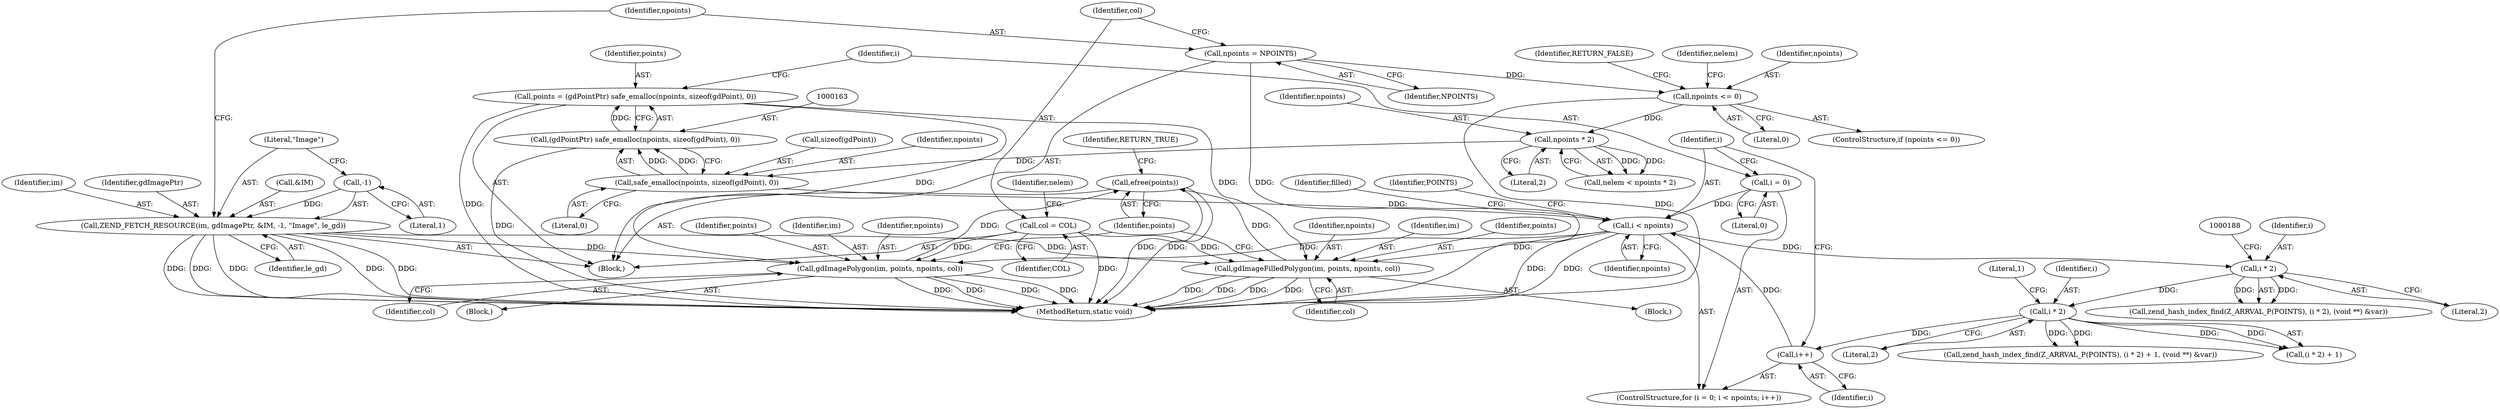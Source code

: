 digraph "0_php-src_2938329ce19cb8c4197dec146c3ec887c6f61d01_5@API" {
"1000250" [label="(Call,efree(points))"];
"1000238" [label="(Call,gdImageFilledPolygon(im, points, npoints, col))"];
"1000120" [label="(Call,ZEND_FETCH_RESOURCE(im, gdImagePtr, &IM, -1, \"Image\", le_gd))"];
"1000125" [label="(Call,-1)"];
"1000160" [label="(Call,points = (gdPointPtr) safe_emalloc(npoints, sizeof(gdPoint), 0))"];
"1000162" [label="(Call,(gdPointPtr) safe_emalloc(npoints, sizeof(gdPoint), 0))"];
"1000164" [label="(Call,safe_emalloc(npoints, sizeof(gdPoint), 0))"];
"1000155" [label="(Call,npoints * 2)"];
"1000147" [label="(Call,npoints <= 0)"];
"1000129" [label="(Call,npoints = NPOINTS)"];
"1000173" [label="(Call,i < npoints)"];
"1000170" [label="(Call,i = 0)"];
"1000176" [label="(Call,i++)"];
"1000212" [label="(Call,i * 2)"];
"1000184" [label="(Call,i * 2)"];
"1000132" [label="(Call,col = COL)"];
"1000245" [label="(Call,gdImagePolygon(im, points, npoints, col))"];
"1000241" [label="(Identifier,npoints)"];
"1000157" [label="(Literal,2)"];
"1000169" [label="(ControlStructure,for (i = 0; i < npoints; i++))"];
"1000134" [label="(Identifier,COL)"];
"1000160" [label="(Call,points = (gdPointPtr) safe_emalloc(npoints, sizeof(gdPoint), 0))"];
"1000166" [label="(Call,sizeof(gdPoint))"];
"1000148" [label="(Identifier,npoints)"];
"1000184" [label="(Call,i * 2)"];
"1000186" [label="(Literal,2)"];
"1000136" [label="(Identifier,nelem)"];
"1000146" [label="(ControlStructure,if (npoints <= 0))"];
"1000151" [label="(Identifier,RETURN_FALSE)"];
"1000213" [label="(Identifier,i)"];
"1000172" [label="(Literal,0)"];
"1000214" [label="(Literal,2)"];
"1000239" [label="(Identifier,im)"];
"1000123" [label="(Call,&IM)"];
"1000125" [label="(Call,-1)"];
"1000133" [label="(Identifier,col)"];
"1000165" [label="(Identifier,npoints)"];
"1000245" [label="(Call,gdImagePolygon(im, points, npoints, col))"];
"1000174" [label="(Identifier,i)"];
"1000252" [label="(Identifier,RETURN_TRUE)"];
"1000240" [label="(Identifier,points)"];
"1000161" [label="(Identifier,points)"];
"1000246" [label="(Identifier,im)"];
"1000215" [label="(Literal,1)"];
"1000132" [label="(Call,col = COL)"];
"1000120" [label="(Call,ZEND_FETCH_RESOURCE(im, gdImagePtr, &IM, -1, \"Image\", le_gd))"];
"1000248" [label="(Identifier,npoints)"];
"1000127" [label="(Literal,\"Image\")"];
"1000177" [label="(Identifier,i)"];
"1000181" [label="(Call,zend_hash_index_find(Z_ARRVAL_P(POINTS), (i * 2), (void **) &var))"];
"1000212" [label="(Call,i * 2)"];
"1000247" [label="(Identifier,points)"];
"1000131" [label="(Identifier,NPOINTS)"];
"1000164" [label="(Call,safe_emalloc(npoints, sizeof(gdPoint), 0))"];
"1000103" [label="(Block,)"];
"1000147" [label="(Call,npoints <= 0)"];
"1000237" [label="(Block,)"];
"1000156" [label="(Identifier,npoints)"];
"1000185" [label="(Identifier,i)"];
"1000175" [label="(Identifier,npoints)"];
"1000170" [label="(Call,i = 0)"];
"1000176" [label="(Call,i++)"];
"1000173" [label="(Call,i < npoints)"];
"1000238" [label="(Call,gdImageFilledPolygon(im, points, npoints, col))"];
"1000251" [label="(Identifier,points)"];
"1000208" [label="(Call,zend_hash_index_find(Z_ARRVAL_P(POINTS), (i * 2) + 1, (void **) &var))"];
"1000244" [label="(Block,)"];
"1000253" [label="(MethodReturn,static void)"];
"1000236" [label="(Identifier,filled)"];
"1000242" [label="(Identifier,col)"];
"1000153" [label="(Call,nelem < npoints * 2)"];
"1000121" [label="(Identifier,im)"];
"1000171" [label="(Identifier,i)"];
"1000168" [label="(Literal,0)"];
"1000129" [label="(Call,npoints = NPOINTS)"];
"1000250" [label="(Call,efree(points))"];
"1000155" [label="(Call,npoints * 2)"];
"1000162" [label="(Call,(gdPointPtr) safe_emalloc(npoints, sizeof(gdPoint), 0))"];
"1000122" [label="(Identifier,gdImagePtr)"];
"1000149" [label="(Literal,0)"];
"1000126" [label="(Literal,1)"];
"1000183" [label="(Identifier,POINTS)"];
"1000249" [label="(Identifier,col)"];
"1000211" [label="(Call,(i * 2) + 1)"];
"1000154" [label="(Identifier,nelem)"];
"1000130" [label="(Identifier,npoints)"];
"1000128" [label="(Identifier,le_gd)"];
"1000250" -> "1000103"  [label="AST: "];
"1000250" -> "1000251"  [label="CFG: "];
"1000251" -> "1000250"  [label="AST: "];
"1000252" -> "1000250"  [label="CFG: "];
"1000250" -> "1000253"  [label="DDG: "];
"1000250" -> "1000253"  [label="DDG: "];
"1000238" -> "1000250"  [label="DDG: "];
"1000245" -> "1000250"  [label="DDG: "];
"1000238" -> "1000237"  [label="AST: "];
"1000238" -> "1000242"  [label="CFG: "];
"1000239" -> "1000238"  [label="AST: "];
"1000240" -> "1000238"  [label="AST: "];
"1000241" -> "1000238"  [label="AST: "];
"1000242" -> "1000238"  [label="AST: "];
"1000251" -> "1000238"  [label="CFG: "];
"1000238" -> "1000253"  [label="DDG: "];
"1000238" -> "1000253"  [label="DDG: "];
"1000238" -> "1000253"  [label="DDG: "];
"1000238" -> "1000253"  [label="DDG: "];
"1000120" -> "1000238"  [label="DDG: "];
"1000160" -> "1000238"  [label="DDG: "];
"1000173" -> "1000238"  [label="DDG: "];
"1000132" -> "1000238"  [label="DDG: "];
"1000120" -> "1000103"  [label="AST: "];
"1000120" -> "1000128"  [label="CFG: "];
"1000121" -> "1000120"  [label="AST: "];
"1000122" -> "1000120"  [label="AST: "];
"1000123" -> "1000120"  [label="AST: "];
"1000125" -> "1000120"  [label="AST: "];
"1000127" -> "1000120"  [label="AST: "];
"1000128" -> "1000120"  [label="AST: "];
"1000130" -> "1000120"  [label="CFG: "];
"1000120" -> "1000253"  [label="DDG: "];
"1000120" -> "1000253"  [label="DDG: "];
"1000120" -> "1000253"  [label="DDG: "];
"1000120" -> "1000253"  [label="DDG: "];
"1000120" -> "1000253"  [label="DDG: "];
"1000125" -> "1000120"  [label="DDG: "];
"1000120" -> "1000245"  [label="DDG: "];
"1000125" -> "1000126"  [label="CFG: "];
"1000126" -> "1000125"  [label="AST: "];
"1000127" -> "1000125"  [label="CFG: "];
"1000160" -> "1000103"  [label="AST: "];
"1000160" -> "1000162"  [label="CFG: "];
"1000161" -> "1000160"  [label="AST: "];
"1000162" -> "1000160"  [label="AST: "];
"1000171" -> "1000160"  [label="CFG: "];
"1000160" -> "1000253"  [label="DDG: "];
"1000162" -> "1000160"  [label="DDG: "];
"1000160" -> "1000245"  [label="DDG: "];
"1000162" -> "1000164"  [label="CFG: "];
"1000163" -> "1000162"  [label="AST: "];
"1000164" -> "1000162"  [label="AST: "];
"1000162" -> "1000253"  [label="DDG: "];
"1000164" -> "1000162"  [label="DDG: "];
"1000164" -> "1000162"  [label="DDG: "];
"1000164" -> "1000168"  [label="CFG: "];
"1000165" -> "1000164"  [label="AST: "];
"1000166" -> "1000164"  [label="AST: "];
"1000168" -> "1000164"  [label="AST: "];
"1000155" -> "1000164"  [label="DDG: "];
"1000164" -> "1000173"  [label="DDG: "];
"1000155" -> "1000153"  [label="AST: "];
"1000155" -> "1000157"  [label="CFG: "];
"1000156" -> "1000155"  [label="AST: "];
"1000157" -> "1000155"  [label="AST: "];
"1000153" -> "1000155"  [label="CFG: "];
"1000155" -> "1000153"  [label="DDG: "];
"1000155" -> "1000153"  [label="DDG: "];
"1000147" -> "1000155"  [label="DDG: "];
"1000147" -> "1000146"  [label="AST: "];
"1000147" -> "1000149"  [label="CFG: "];
"1000148" -> "1000147"  [label="AST: "];
"1000149" -> "1000147"  [label="AST: "];
"1000151" -> "1000147"  [label="CFG: "];
"1000154" -> "1000147"  [label="CFG: "];
"1000147" -> "1000253"  [label="DDG: "];
"1000129" -> "1000147"  [label="DDG: "];
"1000129" -> "1000103"  [label="AST: "];
"1000129" -> "1000131"  [label="CFG: "];
"1000130" -> "1000129"  [label="AST: "];
"1000131" -> "1000129"  [label="AST: "];
"1000133" -> "1000129"  [label="CFG: "];
"1000129" -> "1000253"  [label="DDG: "];
"1000173" -> "1000169"  [label="AST: "];
"1000173" -> "1000175"  [label="CFG: "];
"1000174" -> "1000173"  [label="AST: "];
"1000175" -> "1000173"  [label="AST: "];
"1000183" -> "1000173"  [label="CFG: "];
"1000236" -> "1000173"  [label="CFG: "];
"1000173" -> "1000253"  [label="DDG: "];
"1000173" -> "1000253"  [label="DDG: "];
"1000170" -> "1000173"  [label="DDG: "];
"1000176" -> "1000173"  [label="DDG: "];
"1000173" -> "1000184"  [label="DDG: "];
"1000173" -> "1000245"  [label="DDG: "];
"1000170" -> "1000169"  [label="AST: "];
"1000170" -> "1000172"  [label="CFG: "];
"1000171" -> "1000170"  [label="AST: "];
"1000172" -> "1000170"  [label="AST: "];
"1000174" -> "1000170"  [label="CFG: "];
"1000176" -> "1000169"  [label="AST: "];
"1000176" -> "1000177"  [label="CFG: "];
"1000177" -> "1000176"  [label="AST: "];
"1000174" -> "1000176"  [label="CFG: "];
"1000212" -> "1000176"  [label="DDG: "];
"1000212" -> "1000211"  [label="AST: "];
"1000212" -> "1000214"  [label="CFG: "];
"1000213" -> "1000212"  [label="AST: "];
"1000214" -> "1000212"  [label="AST: "];
"1000215" -> "1000212"  [label="CFG: "];
"1000212" -> "1000208"  [label="DDG: "];
"1000212" -> "1000208"  [label="DDG: "];
"1000212" -> "1000211"  [label="DDG: "];
"1000212" -> "1000211"  [label="DDG: "];
"1000184" -> "1000212"  [label="DDG: "];
"1000184" -> "1000181"  [label="AST: "];
"1000184" -> "1000186"  [label="CFG: "];
"1000185" -> "1000184"  [label="AST: "];
"1000186" -> "1000184"  [label="AST: "];
"1000188" -> "1000184"  [label="CFG: "];
"1000184" -> "1000181"  [label="DDG: "];
"1000184" -> "1000181"  [label="DDG: "];
"1000132" -> "1000103"  [label="AST: "];
"1000132" -> "1000134"  [label="CFG: "];
"1000133" -> "1000132"  [label="AST: "];
"1000134" -> "1000132"  [label="AST: "];
"1000136" -> "1000132"  [label="CFG: "];
"1000132" -> "1000253"  [label="DDG: "];
"1000132" -> "1000245"  [label="DDG: "];
"1000245" -> "1000244"  [label="AST: "];
"1000245" -> "1000249"  [label="CFG: "];
"1000246" -> "1000245"  [label="AST: "];
"1000247" -> "1000245"  [label="AST: "];
"1000248" -> "1000245"  [label="AST: "];
"1000249" -> "1000245"  [label="AST: "];
"1000251" -> "1000245"  [label="CFG: "];
"1000245" -> "1000253"  [label="DDG: "];
"1000245" -> "1000253"  [label="DDG: "];
"1000245" -> "1000253"  [label="DDG: "];
"1000245" -> "1000253"  [label="DDG: "];
}
